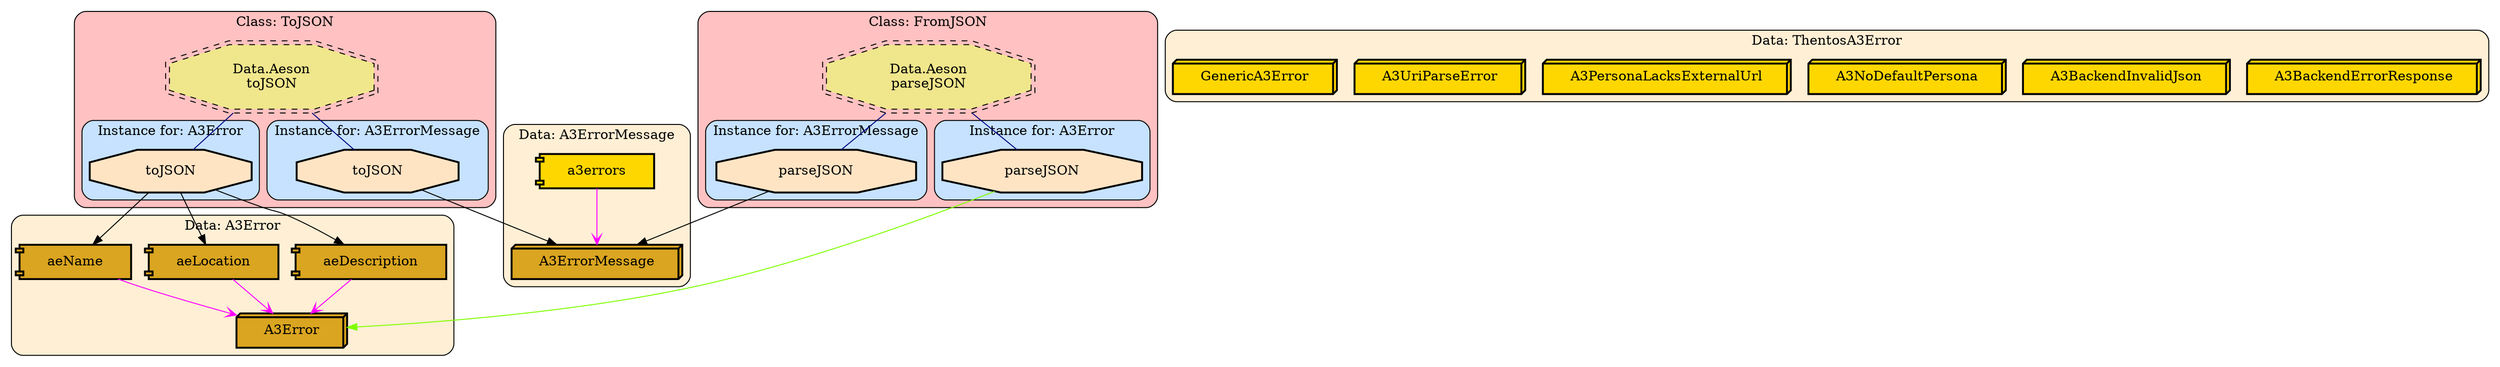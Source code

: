 digraph "Diagram of: Thentos.Adhocracy3.Types" {
    node [margin="0.4,0.1"
         ,style=filled];
    subgraph cluster_Class_FromJSON {
        graph [label="Class: FromJSON"
              ,style="filled,rounded"
              ,fillcolor=rosybrown1];
        subgraph cluster_Class_FromJSON_Data_A3Error {
            graph [label="Instance for: A3Error"
                  ,style="filled,rounded"
                  ,fillcolor=slategray1];
            13 [label=parseJSON
               ,shape=octagon
               ,fillcolor=bisque
               ,style="filled,bold"];
        }
        subgraph cluster_Class_FromJSON_Data_A3ErrorMessage {
            graph [label="Instance for: A3ErrorMessage"
                  ,style="filled,rounded"
                  ,fillcolor=slategray1];
            14 [label=parseJSON
               ,shape=octagon
               ,fillcolor=bisque
               ,style="filled,bold"];
        }
        17 [label="Data.Aeson\nparseJSON"
           ,shape=doubleoctagon
           ,fillcolor=khaki
           ,style="filled,dashed"];
    }
    subgraph cluster_Class_ToJSON {
        graph [label="Class: ToJSON"
              ,style="filled,rounded"
              ,fillcolor=rosybrown1];
        subgraph cluster_Class_ToJSON_Data_A3Error {
            graph [label="Instance for: A3Error"
                  ,style="filled,rounded"
                  ,fillcolor=slategray1];
            15 [label=toJSON
               ,shape=octagon
               ,fillcolor=bisque
               ,style="filled,bold"];
        }
        subgraph cluster_Class_ToJSON_Data_A3ErrorMessage {
            graph [label="Instance for: A3ErrorMessage"
                  ,style="filled,rounded"
                  ,fillcolor=slategray1];
            16 [label=toJSON
               ,shape=octagon
               ,fillcolor=bisque
               ,style="filled,bold"];
        }
        18 [label="Data.Aeson\ntoJSON"
           ,shape=doubleoctagon
           ,fillcolor=khaki
           ,style="filled,dashed"];
    }
    subgraph cluster_Data_A3Error {
        graph [label="Data: A3Error"
              ,style="filled,rounded"
              ,fillcolor=papayawhip];
        3 [label=A3Error
          ,shape=box3d
          ,fillcolor=goldenrod
          ,style="filled,bold"];
        10 [label=aeDescription
           ,shape=component
           ,fillcolor=goldenrod
           ,style="filled,bold"];
        11 [label=aeLocation
           ,shape=component
           ,fillcolor=goldenrod
           ,style="filled,bold"];
        12 [label=aeName
           ,shape=component
           ,fillcolor=goldenrod
           ,style="filled,bold"];
    }
    subgraph cluster_Data_A3ErrorMessage {
        graph [label="Data: A3ErrorMessage"
              ,style="filled,rounded"
              ,fillcolor=papayawhip];
        4 [label=A3ErrorMessage
          ,shape=box3d
          ,fillcolor=goldenrod
          ,style="filled,bold"];
        9 [label=a3errors
          ,shape=component
          ,fillcolor=gold
          ,style="filled,bold"];
    }
    subgraph cluster_Data_ThentosA3Error {
        graph [label="Data: ThentosA3Error"
              ,style="filled,rounded"
              ,fillcolor=papayawhip];
        1 [label=A3BackendErrorResponse
          ,shape=box3d
          ,fillcolor=gold
          ,style="filled,bold"];
        2 [label=A3BackendInvalidJson
          ,shape=box3d
          ,fillcolor=gold
          ,style="filled,bold"];
        5 [label=A3NoDefaultPersona
          ,shape=box3d
          ,fillcolor=gold
          ,style="filled,bold"];
        6 [label=A3PersonaLacksExternalUrl
          ,shape=box3d
          ,fillcolor=gold
          ,style="filled,bold"];
        7 [label=A3UriParseError
          ,shape=box3d
          ,fillcolor=gold
          ,style="filled,bold"];
        8 [label=GenericA3Error
          ,shape=box3d
          ,fillcolor=gold
          ,style="filled,bold"];
    }
    9 -> 4 [penwidth=1
           ,color=magenta
           ,arrowtail=odot
           ,arrowhead=vee];
    10 -> 3 [penwidth=1
            ,color=magenta
            ,arrowtail=odot
            ,arrowhead=vee];
    11 -> 3 [penwidth=1
            ,color=magenta
            ,arrowtail=odot
            ,arrowhead=vee];
    12 -> 3 [penwidth=1
            ,color=magenta
            ,arrowtail=odot
            ,arrowhead=vee];
    13 -> 3 [penwidth=1
            ,color=chartreuse];
    14 -> 4 [penwidth=1
            ,color=black];
    15 -> 10 [penwidth=1
             ,color=black];
    15 -> 11 [penwidth=1
             ,color=black];
    15 -> 12 [penwidth=1
             ,color=black];
    16 -> 4 [penwidth=1
            ,color=black];
    17 -> 13 [penwidth=1
             ,color=navy
             ,dir=none];
    17 -> 14 [penwidth=1
             ,color=navy
             ,dir=none];
    18 -> 15 [penwidth=1
             ,color=navy
             ,dir=none];
    18 -> 16 [penwidth=1
             ,color=navy
             ,dir=none];
}

